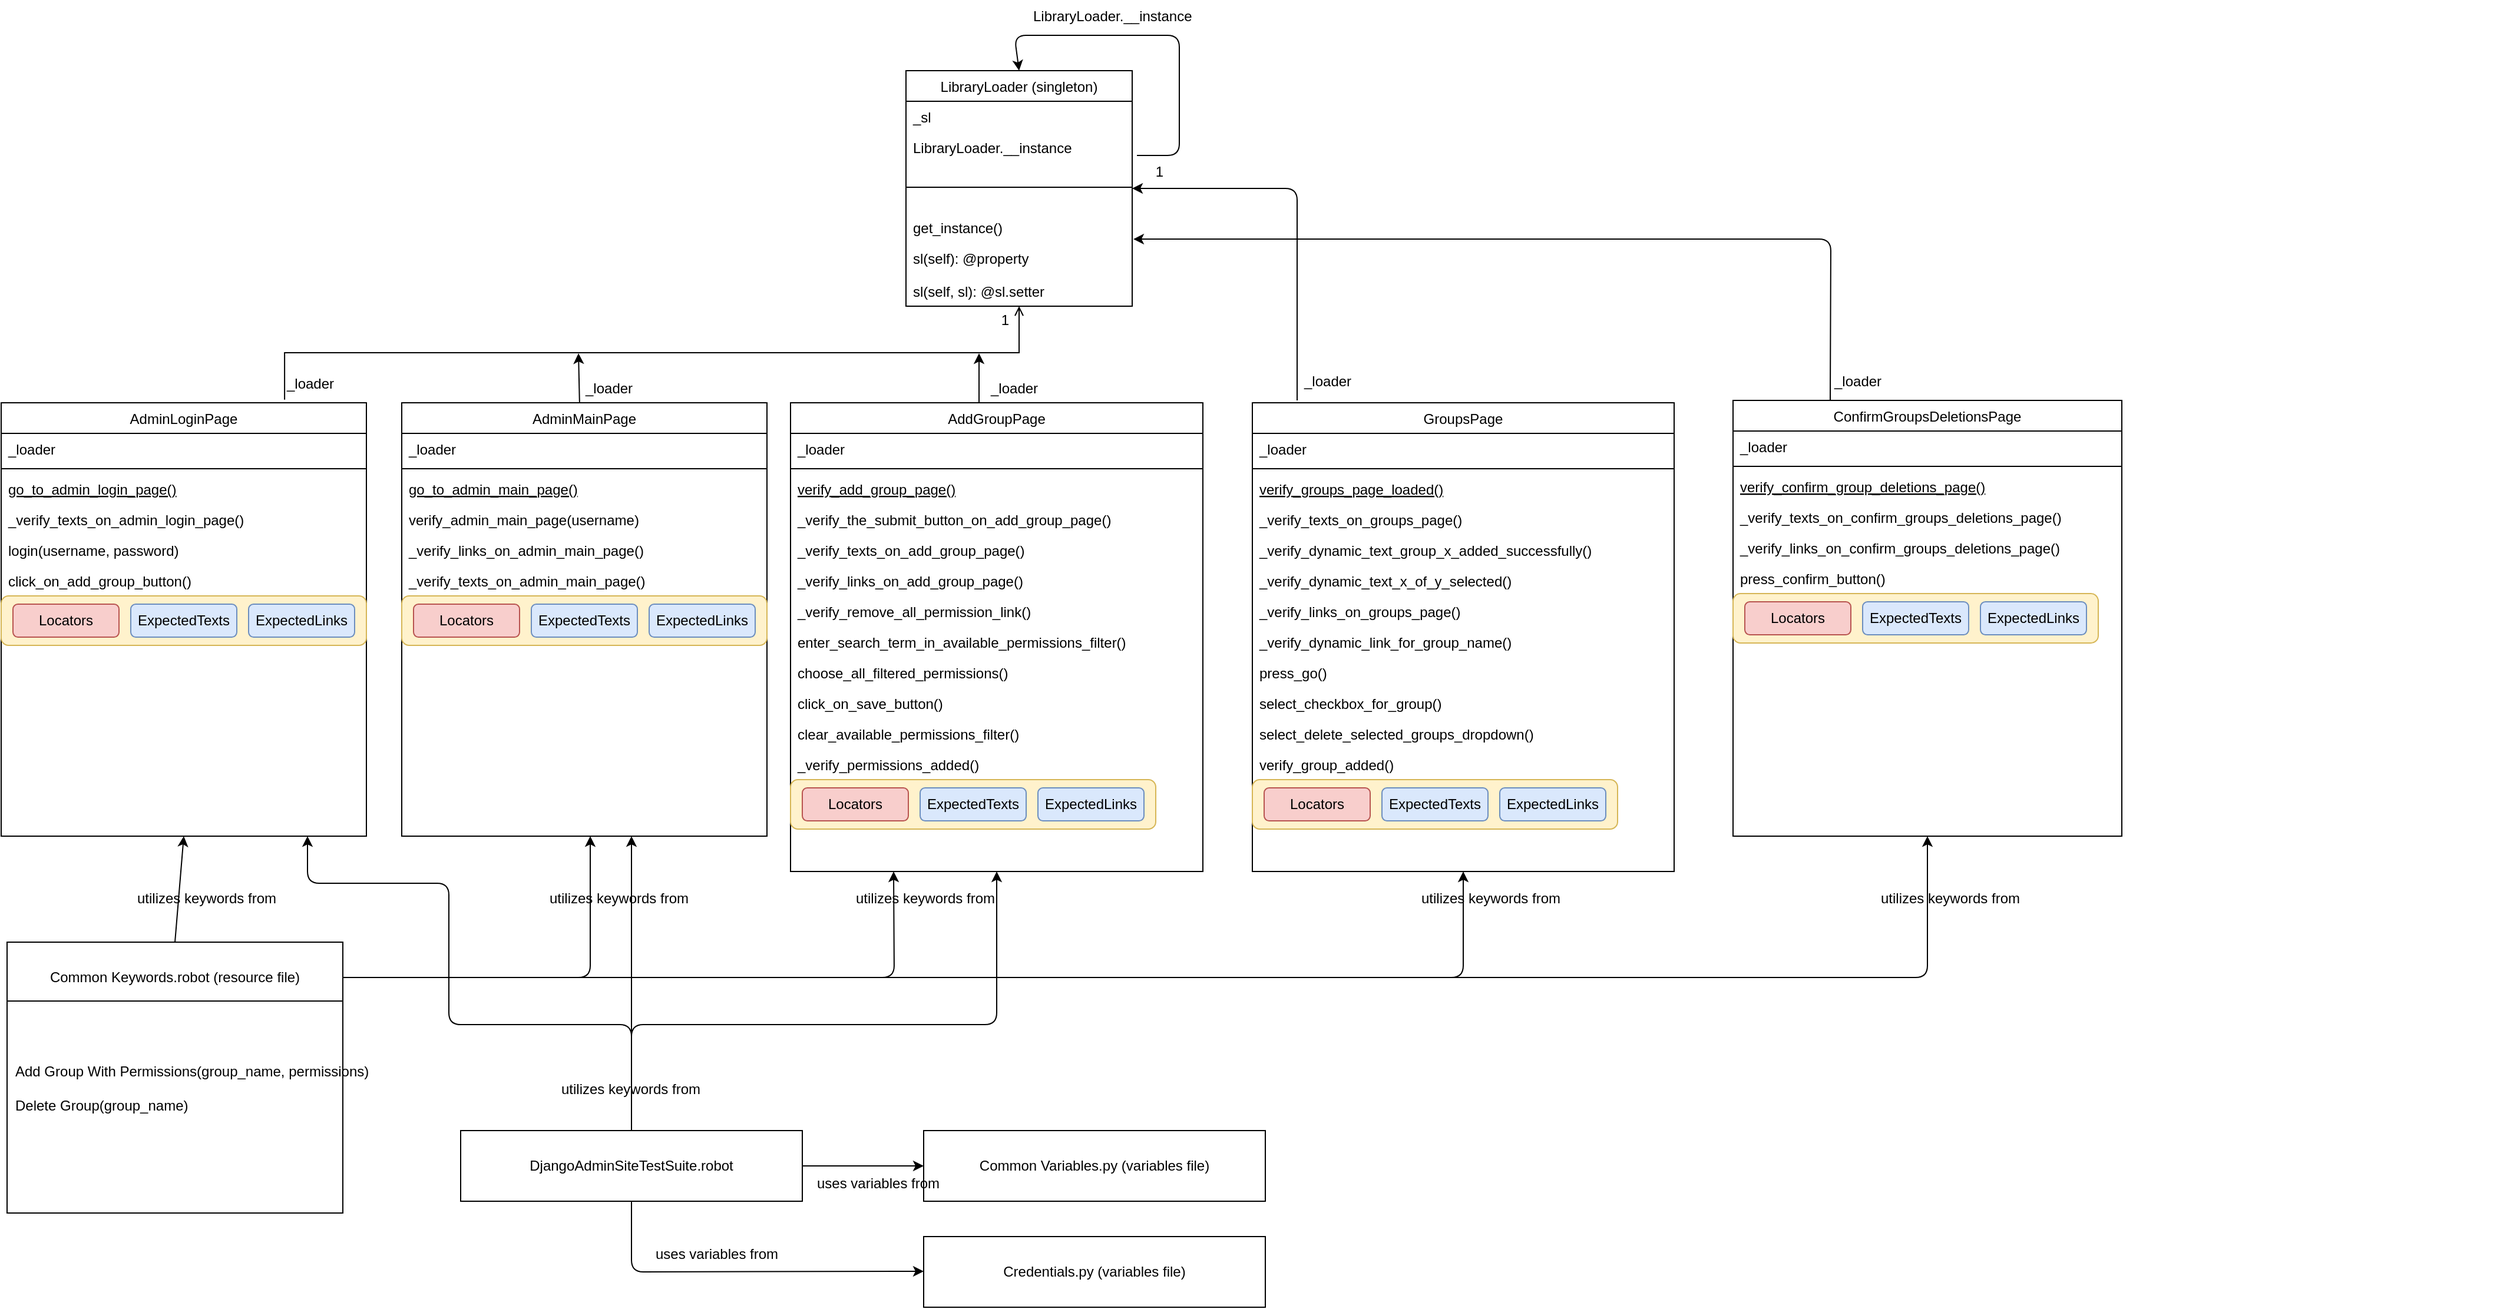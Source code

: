 <mxfile version="12.2.2" type="device" pages="1"><diagram id="C5RBs43oDa-KdzZeNtuy" name="Page-1"><mxGraphModel dx="2168" dy="811" grid="1" gridSize="10" guides="1" tooltips="1" connect="1" arrows="1" fold="1" page="1" pageScale="1" pageWidth="827" pageHeight="1169" math="0" shadow="0"><root><mxCell id="WIyWlLk6GJQsqaUBKTNV-0"/><mxCell id="WIyWlLk6GJQsqaUBKTNV-1" parent="WIyWlLk6GJQsqaUBKTNV-0"/><mxCell id="zkfFHV4jXpPFQw0GAbJ--6" value="AdminLoginPage" style="swimlane;fontStyle=0;align=center;verticalAlign=top;childLayout=stackLayout;horizontal=1;startSize=26;horizontalStack=0;resizeParent=1;resizeLast=0;collapsible=1;marginBottom=0;rounded=0;shadow=0;strokeWidth=1;" parent="WIyWlLk6GJQsqaUBKTNV-1" vertex="1"><mxGeometry x="-260" y="352" width="310" height="368" as="geometry"><mxRectangle x="130" y="380" width="160" height="26" as="alternateBounds"/></mxGeometry></mxCell><mxCell id="zkfFHV4jXpPFQw0GAbJ--8" value="_loader" style="text;align=left;verticalAlign=top;spacingLeft=4;spacingRight=4;overflow=hidden;rotatable=0;points=[[0,0.5],[1,0.5]];portConstraint=eastwest;rounded=0;shadow=0;html=0;" parent="zkfFHV4jXpPFQw0GAbJ--6" vertex="1"><mxGeometry y="26" width="310" height="26" as="geometry"/></mxCell><mxCell id="zkfFHV4jXpPFQw0GAbJ--9" value="" style="line;html=1;strokeWidth=1;align=left;verticalAlign=middle;spacingTop=-1;spacingLeft=3;spacingRight=3;rotatable=0;labelPosition=right;points=[];portConstraint=eastwest;" parent="zkfFHV4jXpPFQw0GAbJ--6" vertex="1"><mxGeometry y="52" width="310" height="8" as="geometry"/></mxCell><mxCell id="zkfFHV4jXpPFQw0GAbJ--10" value="go_to_admin_login_page()" style="text;align=left;verticalAlign=top;spacingLeft=4;spacingRight=4;overflow=hidden;rotatable=0;points=[[0,0.5],[1,0.5]];portConstraint=eastwest;fontStyle=4" parent="zkfFHV4jXpPFQw0GAbJ--6" vertex="1"><mxGeometry y="60" width="310" height="26" as="geometry"/></mxCell><mxCell id="zkfFHV4jXpPFQw0GAbJ--11" value="_verify_texts_on_admin_login_page()&#10;" style="text;align=left;verticalAlign=top;spacingLeft=4;spacingRight=4;overflow=hidden;rotatable=0;points=[[0,0.5],[1,0.5]];portConstraint=eastwest;" parent="zkfFHV4jXpPFQw0GAbJ--6" vertex="1"><mxGeometry y="86" width="310" height="26" as="geometry"/></mxCell><mxCell id="45nEf61twgFNZZXintzG-1" value="login(username, password)" style="text;align=left;verticalAlign=top;spacingLeft=4;spacingRight=4;overflow=hidden;rotatable=0;points=[[0,0.5],[1,0.5]];portConstraint=eastwest;" parent="zkfFHV4jXpPFQw0GAbJ--6" vertex="1"><mxGeometry y="112" width="310" height="26" as="geometry"/></mxCell><mxCell id="45nEf61twgFNZZXintzG-2" value="click_on_add_group_button()" style="text;align=left;verticalAlign=top;spacingLeft=4;spacingRight=4;overflow=hidden;rotatable=0;points=[[0,0.5],[1,0.5]];portConstraint=eastwest;" parent="zkfFHV4jXpPFQw0GAbJ--6" vertex="1"><mxGeometry y="138" width="310" height="26" as="geometry"/></mxCell><mxCell id="45nEf61twgFNZZXintzG-102" value="" style="group" parent="zkfFHV4jXpPFQw0GAbJ--6" vertex="1" connectable="0"><mxGeometry y="164" width="310" height="42" as="geometry"/></mxCell><mxCell id="45nEf61twgFNZZXintzG-103" value="" style="rounded=1;whiteSpace=wrap;html=1;fillColor=#fff2cc;strokeColor=#d6b656;" parent="45nEf61twgFNZZXintzG-102" vertex="1"><mxGeometry width="310" height="42" as="geometry"/></mxCell><mxCell id="45nEf61twgFNZZXintzG-104" value="Locators" style="rounded=1;whiteSpace=wrap;html=1;fillColor=#f8cecc;strokeColor=#b85450;" parent="45nEf61twgFNZZXintzG-102" vertex="1"><mxGeometry x="10" y="7" width="90" height="28" as="geometry"/></mxCell><mxCell id="45nEf61twgFNZZXintzG-105" value="ExpectedTexts" style="rounded=1;whiteSpace=wrap;html=1;fillColor=#dae8fc;strokeColor=#6c8ebf;" parent="45nEf61twgFNZZXintzG-102" vertex="1"><mxGeometry x="110" y="7" width="90" height="28" as="geometry"/></mxCell><mxCell id="45nEf61twgFNZZXintzG-106" value="ExpectedLinks" style="rounded=1;whiteSpace=wrap;html=1;fillColor=#dae8fc;strokeColor=#6c8ebf;" parent="45nEf61twgFNZZXintzG-102" vertex="1"><mxGeometry x="210" y="7" width="90" height="28" as="geometry"/></mxCell><mxCell id="zkfFHV4jXpPFQw0GAbJ--17" value="LibraryLoader (singleton)" style="swimlane;fontStyle=0;align=center;verticalAlign=top;childLayout=stackLayout;horizontal=1;startSize=26;horizontalStack=0;resizeParent=1;resizeLast=0;collapsible=1;marginBottom=0;rounded=0;shadow=0;strokeWidth=1;" parent="WIyWlLk6GJQsqaUBKTNV-1" vertex="1"><mxGeometry x="508" y="70" width="192" height="200" as="geometry"><mxRectangle x="550" y="140" width="160" height="26" as="alternateBounds"/></mxGeometry></mxCell><mxCell id="zkfFHV4jXpPFQw0GAbJ--18" value="_sl" style="text;align=left;verticalAlign=top;spacingLeft=4;spacingRight=4;overflow=hidden;rotatable=0;points=[[0,0.5],[1,0.5]];portConstraint=eastwest;" parent="zkfFHV4jXpPFQw0GAbJ--17" vertex="1"><mxGeometry y="26" width="192" height="26" as="geometry"/></mxCell><mxCell id="45nEf61twgFNZZXintzG-6" value="LibraryLoader.__instance" style="text;align=left;verticalAlign=top;spacingLeft=4;spacingRight=4;overflow=hidden;rotatable=0;points=[[0,0.5],[1,0.5]];portConstraint=eastwest;" parent="zkfFHV4jXpPFQw0GAbJ--17" vertex="1"><mxGeometry y="52" width="192" height="26" as="geometry"/></mxCell><mxCell id="zkfFHV4jXpPFQw0GAbJ--23" value="" style="line;html=1;strokeWidth=1;align=left;verticalAlign=middle;spacingTop=-1;spacingLeft=3;spacingRight=3;rotatable=0;labelPosition=right;points=[];portConstraint=eastwest;" parent="zkfFHV4jXpPFQw0GAbJ--17" vertex="1"><mxGeometry y="78" width="192" height="42" as="geometry"/></mxCell><mxCell id="zkfFHV4jXpPFQw0GAbJ--24" value="get_instance()&#10;" style="text;align=left;verticalAlign=top;spacingLeft=4;spacingRight=4;overflow=hidden;rotatable=0;points=[[0,0.5],[1,0.5]];portConstraint=eastwest;" parent="zkfFHV4jXpPFQw0GAbJ--17" vertex="1"><mxGeometry y="120" width="192" height="26" as="geometry"/></mxCell><mxCell id="zkfFHV4jXpPFQw0GAbJ--25" value="sl(self): @property" style="text;align=left;verticalAlign=top;spacingLeft=4;spacingRight=4;overflow=hidden;rotatable=0;points=[[0,0.5],[1,0.5]];portConstraint=eastwest;" parent="zkfFHV4jXpPFQw0GAbJ--17" vertex="1"><mxGeometry y="146" width="192" height="26" as="geometry"/></mxCell><mxCell id="45nEf61twgFNZZXintzG-7" value="" style="endArrow=classic;html=1;exitX=1.021;exitY=0.769;exitDx=0;exitDy=0;exitPerimeter=0;entryX=0.5;entryY=0;entryDx=0;entryDy=0;" parent="zkfFHV4jXpPFQw0GAbJ--17" source="45nEf61twgFNZZXintzG-6" target="zkfFHV4jXpPFQw0GAbJ--17" edge="1"><mxGeometry width="50" height="50" relative="1" as="geometry"><mxPoint x="192" y="140" as="sourcePoint"/><mxPoint x="242" y="90" as="targetPoint"/><Array as="points"><mxPoint x="232" y="72"/><mxPoint x="232" y="-30"/><mxPoint x="92" y="-30"/></Array></mxGeometry></mxCell><mxCell id="zkfFHV4jXpPFQw0GAbJ--26" value="" style="endArrow=open;shadow=0;strokeWidth=1;strokeColor=#000000;rounded=0;endFill=1;edgeStyle=elbowEdgeStyle;elbow=vertical;exitX=0.776;exitY=-0.007;exitDx=0;exitDy=0;exitPerimeter=0;" parent="WIyWlLk6GJQsqaUBKTNV-1" source="zkfFHV4jXpPFQw0GAbJ--6" target="zkfFHV4jXpPFQw0GAbJ--17" edge="1"><mxGeometry x="0.5" y="41" relative="1" as="geometry"><mxPoint x="380" y="192" as="sourcePoint"/><mxPoint x="540" y="192" as="targetPoint"/><mxPoint x="-40" y="32" as="offset"/></mxGeometry></mxCell><mxCell id="zkfFHV4jXpPFQw0GAbJ--28" value="1" style="resizable=0;align=right;verticalAlign=bottom;labelBackgroundColor=none;fontSize=12;" parent="zkfFHV4jXpPFQw0GAbJ--26" connectable="0" vertex="1"><mxGeometry x="1" relative="1" as="geometry"><mxPoint x="-7" y="20.44" as="offset"/></mxGeometry></mxCell><mxCell id="zkfFHV4jXpPFQw0GAbJ--29" value="_loader" style="text;html=1;resizable=0;points=[];;align=center;verticalAlign=middle;labelBackgroundColor=none;rounded=0;shadow=0;strokeWidth=1;fontSize=12;" parent="zkfFHV4jXpPFQw0GAbJ--26" vertex="1" connectable="0"><mxGeometry x="0.5" y="49" relative="1" as="geometry"><mxPoint x="-466.2" y="75" as="offset"/></mxGeometry></mxCell><mxCell id="45nEf61twgFNZZXintzG-3" value="sl(self, sl): @sl.setter" style="text;align=left;verticalAlign=top;spacingLeft=4;spacingRight=4;overflow=hidden;rotatable=0;points=[[0,0.5],[1,0.5]];portConstraint=eastwest;" parent="WIyWlLk6GJQsqaUBKTNV-1" vertex="1"><mxGeometry x="508" y="244" width="160" height="26" as="geometry"/></mxCell><mxCell id="45nEf61twgFNZZXintzG-8" value="LibraryLoader.__instance" style="text;align=left;verticalAlign=top;spacingLeft=4;spacingRight=4;overflow=hidden;rotatable=0;points=[[0,0.5],[1,0.5]];portConstraint=eastwest;" parent="WIyWlLk6GJQsqaUBKTNV-1" vertex="1"><mxGeometry x="610" y="10" width="192" height="26" as="geometry"/></mxCell><mxCell id="45nEf61twgFNZZXintzG-9" value="1" style="resizable=0;align=right;verticalAlign=bottom;labelBackgroundColor=none;fontSize=12;" parent="WIyWlLk6GJQsqaUBKTNV-1" connectable="0" vertex="1"><mxGeometry x="750" y="395" as="geometry"><mxPoint x="-22" y="-230.56" as="offset"/></mxGeometry></mxCell><mxCell id="45nEf61twgFNZZXintzG-13" value="AdminMainPage" style="swimlane;fontStyle=0;align=center;verticalAlign=top;childLayout=stackLayout;horizontal=1;startSize=26;horizontalStack=0;resizeParent=1;resizeLast=0;collapsible=1;marginBottom=0;rounded=0;shadow=0;strokeWidth=1;" parent="WIyWlLk6GJQsqaUBKTNV-1" vertex="1"><mxGeometry x="80" y="352" width="310" height="368" as="geometry"><mxRectangle x="130" y="380" width="160" height="26" as="alternateBounds"/></mxGeometry></mxCell><mxCell id="45nEf61twgFNZZXintzG-15" value="_loader" style="text;align=left;verticalAlign=top;spacingLeft=4;spacingRight=4;overflow=hidden;rotatable=0;points=[[0,0.5],[1,0.5]];portConstraint=eastwest;rounded=0;shadow=0;html=0;" parent="45nEf61twgFNZZXintzG-13" vertex="1"><mxGeometry y="26" width="310" height="26" as="geometry"/></mxCell><mxCell id="45nEf61twgFNZZXintzG-16" value="" style="line;html=1;strokeWidth=1;align=left;verticalAlign=middle;spacingTop=-1;spacingLeft=3;spacingRight=3;rotatable=0;labelPosition=right;points=[];portConstraint=eastwest;" parent="45nEf61twgFNZZXintzG-13" vertex="1"><mxGeometry y="52" width="310" height="8" as="geometry"/></mxCell><mxCell id="45nEf61twgFNZZXintzG-17" value="go_to_admin_main_page()" style="text;align=left;verticalAlign=top;spacingLeft=4;spacingRight=4;overflow=hidden;rotatable=0;points=[[0,0.5],[1,0.5]];portConstraint=eastwest;fontStyle=4" parent="45nEf61twgFNZZXintzG-13" vertex="1"><mxGeometry y="60" width="310" height="26" as="geometry"/></mxCell><mxCell id="45nEf61twgFNZZXintzG-18" value="verify_admin_main_page(username)" style="text;align=left;verticalAlign=top;spacingLeft=4;spacingRight=4;overflow=hidden;rotatable=0;points=[[0,0.5],[1,0.5]];portConstraint=eastwest;" parent="45nEf61twgFNZZXintzG-13" vertex="1"><mxGeometry y="86" width="310" height="26" as="geometry"/></mxCell><mxCell id="45nEf61twgFNZZXintzG-19" value="_verify_links_on_admin_main_page()&#10;" style="text;align=left;verticalAlign=top;spacingLeft=4;spacingRight=4;overflow=hidden;rotatable=0;points=[[0,0.5],[1,0.5]];portConstraint=eastwest;" parent="45nEf61twgFNZZXintzG-13" vertex="1"><mxGeometry y="112" width="310" height="26" as="geometry"/></mxCell><mxCell id="45nEf61twgFNZZXintzG-20" value="_verify_texts_on_admin_main_page()" style="text;align=left;verticalAlign=top;spacingLeft=4;spacingRight=4;overflow=hidden;rotatable=0;points=[[0,0.5],[1,0.5]];portConstraint=eastwest;" parent="45nEf61twgFNZZXintzG-13" vertex="1"><mxGeometry y="138" width="310" height="26" as="geometry"/></mxCell><mxCell id="45nEf61twgFNZZXintzG-107" value="" style="group" parent="45nEf61twgFNZZXintzG-13" vertex="1" connectable="0"><mxGeometry y="164" width="310" height="42" as="geometry"/></mxCell><mxCell id="45nEf61twgFNZZXintzG-108" value="" style="rounded=1;whiteSpace=wrap;html=1;fillColor=#fff2cc;strokeColor=#d6b656;" parent="45nEf61twgFNZZXintzG-107" vertex="1"><mxGeometry width="310" height="42" as="geometry"/></mxCell><mxCell id="45nEf61twgFNZZXintzG-109" value="Locators" style="rounded=1;whiteSpace=wrap;html=1;fillColor=#f8cecc;strokeColor=#b85450;" parent="45nEf61twgFNZZXintzG-107" vertex="1"><mxGeometry x="10" y="7" width="90" height="28" as="geometry"/></mxCell><mxCell id="45nEf61twgFNZZXintzG-110" value="ExpectedTexts" style="rounded=1;whiteSpace=wrap;html=1;fillColor=#dae8fc;strokeColor=#6c8ebf;" parent="45nEf61twgFNZZXintzG-107" vertex="1"><mxGeometry x="110" y="7" width="90" height="28" as="geometry"/></mxCell><mxCell id="45nEf61twgFNZZXintzG-111" value="ExpectedLinks" style="rounded=1;whiteSpace=wrap;html=1;fillColor=#dae8fc;strokeColor=#6c8ebf;" parent="45nEf61twgFNZZXintzG-107" vertex="1"><mxGeometry x="210" y="7" width="90" height="28" as="geometry"/></mxCell><mxCell id="45nEf61twgFNZZXintzG-21" value="AddGroupPage" style="swimlane;fontStyle=0;align=center;verticalAlign=top;childLayout=stackLayout;horizontal=1;startSize=26;horizontalStack=0;resizeParent=1;resizeLast=0;collapsible=1;marginBottom=0;rounded=0;shadow=0;strokeWidth=1;" parent="WIyWlLk6GJQsqaUBKTNV-1" vertex="1"><mxGeometry x="410" y="352" width="350" height="398" as="geometry"><mxRectangle x="130" y="380" width="160" height="26" as="alternateBounds"/></mxGeometry></mxCell><mxCell id="45nEf61twgFNZZXintzG-23" value="_loader" style="text;align=left;verticalAlign=top;spacingLeft=4;spacingRight=4;overflow=hidden;rotatable=0;points=[[0,0.5],[1,0.5]];portConstraint=eastwest;rounded=0;shadow=0;html=0;" parent="45nEf61twgFNZZXintzG-21" vertex="1"><mxGeometry y="26" width="350" height="26" as="geometry"/></mxCell><mxCell id="45nEf61twgFNZZXintzG-24" value="" style="line;html=1;strokeWidth=1;align=left;verticalAlign=middle;spacingTop=-1;spacingLeft=3;spacingRight=3;rotatable=0;labelPosition=right;points=[];portConstraint=eastwest;" parent="45nEf61twgFNZZXintzG-21" vertex="1"><mxGeometry y="52" width="350" height="8" as="geometry"/></mxCell><mxCell id="45nEf61twgFNZZXintzG-25" value="verify_add_group_page()" style="text;align=left;verticalAlign=top;spacingLeft=4;spacingRight=4;overflow=hidden;rotatable=0;points=[[0,0.5],[1,0.5]];portConstraint=eastwest;fontStyle=4" parent="45nEf61twgFNZZXintzG-21" vertex="1"><mxGeometry y="60" width="350" height="26" as="geometry"/></mxCell><mxCell id="45nEf61twgFNZZXintzG-26" value="_verify_the_submit_button_on_add_group_page()" style="text;align=left;verticalAlign=top;spacingLeft=4;spacingRight=4;overflow=hidden;rotatable=0;points=[[0,0.5],[1,0.5]];portConstraint=eastwest;" parent="45nEf61twgFNZZXintzG-21" vertex="1"><mxGeometry y="86" width="350" height="26" as="geometry"/></mxCell><mxCell id="45nEf61twgFNZZXintzG-27" value="_verify_texts_on_add_group_page()&#10;" style="text;align=left;verticalAlign=top;spacingLeft=4;spacingRight=4;overflow=hidden;rotatable=0;points=[[0,0.5],[1,0.5]];portConstraint=eastwest;" parent="45nEf61twgFNZZXintzG-21" vertex="1"><mxGeometry y="112" width="350" height="26" as="geometry"/></mxCell><mxCell id="45nEf61twgFNZZXintzG-28" value="_verify_links_on_add_group_page()" style="text;align=left;verticalAlign=top;spacingLeft=4;spacingRight=4;overflow=hidden;rotatable=0;points=[[0,0.5],[1,0.5]];portConstraint=eastwest;" parent="45nEf61twgFNZZXintzG-21" vertex="1"><mxGeometry y="138" width="350" height="26" as="geometry"/></mxCell><mxCell id="45nEf61twgFNZZXintzG-41" value="_verify_remove_all_permission_link()" style="text;align=left;verticalAlign=top;spacingLeft=4;spacingRight=4;overflow=hidden;rotatable=0;points=[[0,0.5],[1,0.5]];portConstraint=eastwest;" parent="45nEf61twgFNZZXintzG-21" vertex="1"><mxGeometry y="164" width="350" height="26" as="geometry"/></mxCell><mxCell id="45nEf61twgFNZZXintzG-42" value="enter_search_term_in_available_permissions_filter()" style="text;align=left;verticalAlign=top;spacingLeft=4;spacingRight=4;overflow=hidden;rotatable=0;points=[[0,0.5],[1,0.5]];portConstraint=eastwest;" parent="45nEf61twgFNZZXintzG-21" vertex="1"><mxGeometry y="190" width="350" height="26" as="geometry"/></mxCell><mxCell id="45nEf61twgFNZZXintzG-43" value="choose_all_filtered_permissions()" style="text;align=left;verticalAlign=top;spacingLeft=4;spacingRight=4;overflow=hidden;rotatable=0;points=[[0,0.5],[1,0.5]];portConstraint=eastwest;" parent="45nEf61twgFNZZXintzG-21" vertex="1"><mxGeometry y="216" width="350" height="26" as="geometry"/></mxCell><mxCell id="45nEf61twgFNZZXintzG-46" value="click_on_save_button()" style="text;align=left;verticalAlign=top;spacingLeft=4;spacingRight=4;overflow=hidden;rotatable=0;points=[[0,0.5],[1,0.5]];portConstraint=eastwest;" parent="45nEf61twgFNZZXintzG-21" vertex="1"><mxGeometry y="242" width="350" height="26" as="geometry"/></mxCell><mxCell id="45nEf61twgFNZZXintzG-45" value="clear_available_permissions_filter()" style="text;align=left;verticalAlign=top;spacingLeft=4;spacingRight=4;overflow=hidden;rotatable=0;points=[[0,0.5],[1,0.5]];portConstraint=eastwest;" parent="45nEf61twgFNZZXintzG-21" vertex="1"><mxGeometry y="268" width="350" height="26" as="geometry"/></mxCell><mxCell id="45nEf61twgFNZZXintzG-44" value="_verify_permissions_added()" style="text;align=left;verticalAlign=top;spacingLeft=4;spacingRight=4;overflow=hidden;rotatable=0;points=[[0,0.5],[1,0.5]];portConstraint=eastwest;" parent="45nEf61twgFNZZXintzG-21" vertex="1"><mxGeometry y="294" width="350" height="26" as="geometry"/></mxCell><mxCell id="45nEf61twgFNZZXintzG-113" value="" style="group" parent="45nEf61twgFNZZXintzG-21" vertex="1" connectable="0"><mxGeometry y="320" width="350" height="42" as="geometry"/></mxCell><mxCell id="45nEf61twgFNZZXintzG-114" value="" style="rounded=1;whiteSpace=wrap;html=1;fillColor=#fff2cc;strokeColor=#d6b656;" parent="45nEf61twgFNZZXintzG-113" vertex="1"><mxGeometry width="310" height="42" as="geometry"/></mxCell><mxCell id="45nEf61twgFNZZXintzG-115" value="Locators" style="rounded=1;whiteSpace=wrap;html=1;fillColor=#f8cecc;strokeColor=#b85450;" parent="45nEf61twgFNZZXintzG-113" vertex="1"><mxGeometry x="10" y="7" width="90" height="28" as="geometry"/></mxCell><mxCell id="45nEf61twgFNZZXintzG-116" value="ExpectedTexts" style="rounded=1;whiteSpace=wrap;html=1;fillColor=#dae8fc;strokeColor=#6c8ebf;" parent="45nEf61twgFNZZXintzG-113" vertex="1"><mxGeometry x="110" y="7" width="90" height="28" as="geometry"/></mxCell><mxCell id="45nEf61twgFNZZXintzG-117" value="ExpectedLinks" style="rounded=1;whiteSpace=wrap;html=1;fillColor=#dae8fc;strokeColor=#6c8ebf;" parent="45nEf61twgFNZZXintzG-113" vertex="1"><mxGeometry x="210" y="7" width="90" height="28" as="geometry"/></mxCell><mxCell id="45nEf61twgFNZZXintzG-29" value="" style="endArrow=classic;html=1;" parent="WIyWlLk6GJQsqaUBKTNV-1" source="45nEf61twgFNZZXintzG-13" edge="1"><mxGeometry width="50" height="50" relative="1" as="geometry"><mxPoint x="230" y="331.289" as="sourcePoint"/><mxPoint x="230" y="310" as="targetPoint"/></mxGeometry></mxCell><mxCell id="45nEf61twgFNZZXintzG-34" value="_loader" style="text;align=left;verticalAlign=top;spacingLeft=4;spacingRight=4;overflow=hidden;rotatable=0;points=[[0,0.5],[1,0.5]];portConstraint=eastwest;rounded=0;shadow=0;html=0;" parent="WIyWlLk6GJQsqaUBKTNV-1" vertex="1"><mxGeometry x="230" y="326" width="60" height="26" as="geometry"/></mxCell><mxCell id="45nEf61twgFNZZXintzG-35" value="_loader" style="text;align=left;verticalAlign=top;spacingLeft=4;spacingRight=4;overflow=hidden;rotatable=0;points=[[0,0.5],[1,0.5]];portConstraint=eastwest;rounded=0;shadow=0;html=0;" parent="WIyWlLk6GJQsqaUBKTNV-1" vertex="1"><mxGeometry x="574" y="326" width="60" height="26" as="geometry"/></mxCell><mxCell id="45nEf61twgFNZZXintzG-36" value="" style="endArrow=classic;html=1;" parent="WIyWlLk6GJQsqaUBKTNV-1" edge="1"><mxGeometry width="50" height="50" relative="1" as="geometry"><mxPoint x="570" y="352" as="sourcePoint"/><mxPoint x="570" y="310" as="targetPoint"/><Array as="points"><mxPoint x="570" y="310"/></Array></mxGeometry></mxCell><mxCell id="45nEf61twgFNZZXintzG-47" value="GroupsPage" style="swimlane;fontStyle=0;align=center;verticalAlign=top;childLayout=stackLayout;horizontal=1;startSize=26;horizontalStack=0;resizeParent=1;resizeLast=0;collapsible=1;marginBottom=0;rounded=0;shadow=0;strokeWidth=1;" parent="WIyWlLk6GJQsqaUBKTNV-1" vertex="1"><mxGeometry x="802" y="352" width="358" height="398" as="geometry"><mxRectangle x="130" y="380" width="160" height="26" as="alternateBounds"/></mxGeometry></mxCell><mxCell id="45nEf61twgFNZZXintzG-49" value="_loader" style="text;align=left;verticalAlign=top;spacingLeft=4;spacingRight=4;overflow=hidden;rotatable=0;points=[[0,0.5],[1,0.5]];portConstraint=eastwest;rounded=0;shadow=0;html=0;" parent="45nEf61twgFNZZXintzG-47" vertex="1"><mxGeometry y="26" width="358" height="26" as="geometry"/></mxCell><mxCell id="45nEf61twgFNZZXintzG-50" value="" style="line;html=1;strokeWidth=1;align=left;verticalAlign=middle;spacingTop=-1;spacingLeft=3;spacingRight=3;rotatable=0;labelPosition=right;points=[];portConstraint=eastwest;" parent="45nEf61twgFNZZXintzG-47" vertex="1"><mxGeometry y="52" width="358" height="8" as="geometry"/></mxCell><mxCell id="45nEf61twgFNZZXintzG-51" value="verify_groups_page_loaded()" style="text;align=left;verticalAlign=top;spacingLeft=4;spacingRight=4;overflow=hidden;rotatable=0;points=[[0,0.5],[1,0.5]];portConstraint=eastwest;fontStyle=4" parent="45nEf61twgFNZZXintzG-47" vertex="1"><mxGeometry y="60" width="358" height="26" as="geometry"/></mxCell><mxCell id="45nEf61twgFNZZXintzG-52" value="_verify_texts_on_groups_page()" style="text;align=left;verticalAlign=top;spacingLeft=4;spacingRight=4;overflow=hidden;rotatable=0;points=[[0,0.5],[1,0.5]];portConstraint=eastwest;" parent="45nEf61twgFNZZXintzG-47" vertex="1"><mxGeometry y="86" width="358" height="26" as="geometry"/></mxCell><mxCell id="45nEf61twgFNZZXintzG-53" value="_verify_dynamic_text_group_x_added_successfully()" style="text;align=left;verticalAlign=top;spacingLeft=4;spacingRight=4;overflow=hidden;rotatable=0;points=[[0,0.5],[1,0.5]];portConstraint=eastwest;" parent="45nEf61twgFNZZXintzG-47" vertex="1"><mxGeometry y="112" width="358" height="26" as="geometry"/></mxCell><mxCell id="45nEf61twgFNZZXintzG-54" value="_verify_dynamic_text_x_of_y_selected()" style="text;align=left;verticalAlign=top;spacingLeft=4;spacingRight=4;overflow=hidden;rotatable=0;points=[[0,0.5],[1,0.5]];portConstraint=eastwest;" parent="45nEf61twgFNZZXintzG-47" vertex="1"><mxGeometry y="138" width="358" height="26" as="geometry"/></mxCell><mxCell id="45nEf61twgFNZZXintzG-56" value="_verify_links_on_groups_page()&#10;" style="text;align=left;verticalAlign=top;spacingLeft=4;spacingRight=4;overflow=hidden;rotatable=0;points=[[0,0.5],[1,0.5]];portConstraint=eastwest;" parent="45nEf61twgFNZZXintzG-47" vertex="1"><mxGeometry y="164" width="358" height="26" as="geometry"/></mxCell><mxCell id="45nEf61twgFNZZXintzG-57" value="_verify_dynamic_link_for_group_name()" style="text;align=left;verticalAlign=top;spacingLeft=4;spacingRight=4;overflow=hidden;rotatable=0;points=[[0,0.5],[1,0.5]];portConstraint=eastwest;" parent="45nEf61twgFNZZXintzG-47" vertex="1"><mxGeometry y="190" width="358" height="26" as="geometry"/></mxCell><mxCell id="45nEf61twgFNZZXintzG-61" value="press_go()" style="text;align=left;verticalAlign=top;spacingLeft=4;spacingRight=4;overflow=hidden;rotatable=0;points=[[0,0.5],[1,0.5]];portConstraint=eastwest;" parent="45nEf61twgFNZZXintzG-47" vertex="1"><mxGeometry y="216" width="358" height="26" as="geometry"/></mxCell><mxCell id="45nEf61twgFNZZXintzG-59" value="select_checkbox_for_group()" style="text;align=left;verticalAlign=top;spacingLeft=4;spacingRight=4;overflow=hidden;rotatable=0;points=[[0,0.5],[1,0.5]];portConstraint=eastwest;" parent="45nEf61twgFNZZXintzG-47" vertex="1"><mxGeometry y="242" width="358" height="26" as="geometry"/></mxCell><mxCell id="45nEf61twgFNZZXintzG-60" value="select_delete_selected_groups_dropdown()" style="text;align=left;verticalAlign=top;spacingLeft=4;spacingRight=4;overflow=hidden;rotatable=0;points=[[0,0.5],[1,0.5]];portConstraint=eastwest;" parent="45nEf61twgFNZZXintzG-47" vertex="1"><mxGeometry y="268" width="358" height="26" as="geometry"/></mxCell><mxCell id="45nEf61twgFNZZXintzG-58" value="verify_group_added()" style="text;align=left;verticalAlign=top;spacingLeft=4;spacingRight=4;overflow=hidden;rotatable=0;points=[[0,0.5],[1,0.5]];portConstraint=eastwest;" parent="45nEf61twgFNZZXintzG-47" vertex="1"><mxGeometry y="294" width="358" height="26" as="geometry"/></mxCell><mxCell id="45nEf61twgFNZZXintzG-120" value="" style="group" parent="45nEf61twgFNZZXintzG-47" vertex="1" connectable="0"><mxGeometry y="320" width="358" height="42" as="geometry"/></mxCell><mxCell id="45nEf61twgFNZZXintzG-121" value="" style="rounded=1;whiteSpace=wrap;html=1;fillColor=#fff2cc;strokeColor=#d6b656;" parent="45nEf61twgFNZZXintzG-120" vertex="1"><mxGeometry width="310" height="42" as="geometry"/></mxCell><mxCell id="45nEf61twgFNZZXintzG-122" value="Locators" style="rounded=1;whiteSpace=wrap;html=1;fillColor=#f8cecc;strokeColor=#b85450;" parent="45nEf61twgFNZZXintzG-120" vertex="1"><mxGeometry x="10" y="7" width="90" height="28" as="geometry"/></mxCell><mxCell id="45nEf61twgFNZZXintzG-123" value="ExpectedTexts" style="rounded=1;whiteSpace=wrap;html=1;fillColor=#dae8fc;strokeColor=#6c8ebf;" parent="45nEf61twgFNZZXintzG-120" vertex="1"><mxGeometry x="110" y="7" width="90" height="28" as="geometry"/></mxCell><mxCell id="45nEf61twgFNZZXintzG-124" value="ExpectedLinks" style="rounded=1;whiteSpace=wrap;html=1;fillColor=#dae8fc;strokeColor=#6c8ebf;" parent="45nEf61twgFNZZXintzG-120" vertex="1"><mxGeometry x="210" y="7" width="90" height="28" as="geometry"/></mxCell><mxCell id="45nEf61twgFNZZXintzG-62" value="" style="endArrow=classic;html=1;entryX=1;entryY=0.5;entryDx=0;entryDy=0;" parent="WIyWlLk6GJQsqaUBKTNV-1" target="zkfFHV4jXpPFQw0GAbJ--17" edge="1"><mxGeometry width="50" height="50" relative="1" as="geometry"><mxPoint x="840" y="350" as="sourcePoint"/><mxPoint x="890" y="300" as="targetPoint"/><Array as="points"><mxPoint x="840" y="271"/><mxPoint x="840" y="170"/></Array></mxGeometry></mxCell><mxCell id="45nEf61twgFNZZXintzG-63" value="_loader" style="text;align=left;verticalAlign=top;spacingLeft=4;spacingRight=4;overflow=hidden;rotatable=0;points=[[0,0.5],[1,0.5]];portConstraint=eastwest;rounded=0;shadow=0;html=0;" parent="WIyWlLk6GJQsqaUBKTNV-1" vertex="1"><mxGeometry x="840" y="320" width="60" height="26" as="geometry"/></mxCell><mxCell id="45nEf61twgFNZZXintzG-64" value="ConfirmGroupsDeletionsPage" style="swimlane;fontStyle=0;align=center;verticalAlign=top;childLayout=stackLayout;horizontal=1;startSize=26;horizontalStack=0;resizeParent=1;resizeLast=0;collapsible=1;marginBottom=0;rounded=0;shadow=0;strokeWidth=1;" parent="WIyWlLk6GJQsqaUBKTNV-1" vertex="1"><mxGeometry x="1210" y="350" width="330" height="370" as="geometry"><mxRectangle x="130" y="380" width="160" height="26" as="alternateBounds"/></mxGeometry></mxCell><mxCell id="45nEf61twgFNZZXintzG-66" value="_loader" style="text;align=left;verticalAlign=top;spacingLeft=4;spacingRight=4;overflow=hidden;rotatable=0;points=[[0,0.5],[1,0.5]];portConstraint=eastwest;rounded=0;shadow=0;html=0;" parent="45nEf61twgFNZZXintzG-64" vertex="1"><mxGeometry y="26" width="330" height="26" as="geometry"/></mxCell><mxCell id="45nEf61twgFNZZXintzG-67" value="" style="line;html=1;strokeWidth=1;align=left;verticalAlign=middle;spacingTop=-1;spacingLeft=3;spacingRight=3;rotatable=0;labelPosition=right;points=[];portConstraint=eastwest;" parent="45nEf61twgFNZZXintzG-64" vertex="1"><mxGeometry y="52" width="330" height="8" as="geometry"/></mxCell><mxCell id="45nEf61twgFNZZXintzG-68" value="verify_confirm_group_deletions_page()" style="text;align=left;verticalAlign=top;spacingLeft=4;spacingRight=4;overflow=hidden;rotatable=0;points=[[0,0.5],[1,0.5]];portConstraint=eastwest;fontStyle=4" parent="45nEf61twgFNZZXintzG-64" vertex="1"><mxGeometry y="60" width="330" height="26" as="geometry"/></mxCell><mxCell id="45nEf61twgFNZZXintzG-69" value="_verify_texts_on_confirm_groups_deletions_page()" style="text;align=left;verticalAlign=top;spacingLeft=4;spacingRight=4;overflow=hidden;rotatable=0;points=[[0,0.5],[1,0.5]];portConstraint=eastwest;" parent="45nEf61twgFNZZXintzG-64" vertex="1"><mxGeometry y="86" width="330" height="26" as="geometry"/></mxCell><mxCell id="45nEf61twgFNZZXintzG-70" value="_verify_links_on_confirm_groups_deletions_page()" style="text;align=left;verticalAlign=top;spacingLeft=4;spacingRight=4;overflow=hidden;rotatable=0;points=[[0,0.5],[1,0.5]];portConstraint=eastwest;" parent="45nEf61twgFNZZXintzG-64" vertex="1"><mxGeometry y="112" width="330" height="26" as="geometry"/></mxCell><mxCell id="45nEf61twgFNZZXintzG-71" value="press_confirm_button()" style="text;align=left;verticalAlign=top;spacingLeft=4;spacingRight=4;overflow=hidden;rotatable=0;points=[[0,0.5],[1,0.5]];portConstraint=eastwest;" parent="45nEf61twgFNZZXintzG-64" vertex="1"><mxGeometry y="138" width="330" height="26" as="geometry"/></mxCell><mxCell id="45nEf61twgFNZZXintzG-101" value="" style="group" parent="45nEf61twgFNZZXintzG-64" vertex="1" connectable="0"><mxGeometry y="164" width="330" height="42" as="geometry"/></mxCell><mxCell id="45nEf61twgFNZZXintzG-96" value="" style="rounded=1;whiteSpace=wrap;html=1;fillColor=#fff2cc;strokeColor=#d6b656;" parent="45nEf61twgFNZZXintzG-101" vertex="1"><mxGeometry width="310" height="42" as="geometry"/></mxCell><mxCell id="45nEf61twgFNZZXintzG-97" value="Locators" style="rounded=1;whiteSpace=wrap;html=1;fillColor=#f8cecc;strokeColor=#b85450;" parent="45nEf61twgFNZZXintzG-101" vertex="1"><mxGeometry x="10" y="7" width="90" height="28" as="geometry"/></mxCell><mxCell id="45nEf61twgFNZZXintzG-99" value="ExpectedTexts" style="rounded=1;whiteSpace=wrap;html=1;fillColor=#dae8fc;strokeColor=#6c8ebf;" parent="45nEf61twgFNZZXintzG-101" vertex="1"><mxGeometry x="110" y="7" width="90" height="28" as="geometry"/></mxCell><mxCell id="45nEf61twgFNZZXintzG-100" value="ExpectedLinks" style="rounded=1;whiteSpace=wrap;html=1;fillColor=#dae8fc;strokeColor=#6c8ebf;" parent="45nEf61twgFNZZXintzG-101" vertex="1"><mxGeometry x="210" y="7" width="90" height="28" as="geometry"/></mxCell><mxCell id="45nEf61twgFNZZXintzG-73" value="" style="endArrow=classic;html=1;entryX=1.005;entryY=0.885;entryDx=0;entryDy=0;entryPerimeter=0;exitX=0.25;exitY=0;exitDx=0;exitDy=0;" parent="WIyWlLk6GJQsqaUBKTNV-1" source="45nEf61twgFNZZXintzG-64" target="zkfFHV4jXpPFQw0GAbJ--24" edge="1"><mxGeometry width="50" height="50" relative="1" as="geometry"><mxPoint x="850" y="360" as="sourcePoint"/><mxPoint x="710" y="180" as="targetPoint"/><Array as="points"><mxPoint x="1293" y="213"/></Array></mxGeometry></mxCell><mxCell id="45nEf61twgFNZZXintzG-74" value="_loader" style="text;align=left;verticalAlign=top;spacingLeft=4;spacingRight=4;overflow=hidden;rotatable=0;points=[[0,0.5],[1,0.5]];portConstraint=eastwest;rounded=0;shadow=0;html=0;" parent="WIyWlLk6GJQsqaUBKTNV-1" vertex="1"><mxGeometry x="1290" y="320" width="60" height="26" as="geometry"/></mxCell><mxCell id="45nEf61twgFNZZXintzG-76" value="" style="endArrow=classic;html=1;exitX=0.5;exitY=0;exitDx=0;exitDy=0;entryX=0.5;entryY=1;entryDx=0;entryDy=0;" parent="WIyWlLk6GJQsqaUBKTNV-1" source="45nEf61twgFNZZXintzG-75" target="zkfFHV4jXpPFQw0GAbJ--6" edge="1"><mxGeometry width="50" height="50" relative="1" as="geometry"><mxPoint x="-110" y="770" as="sourcePoint"/><mxPoint x="-110" y="790.711" as="targetPoint"/></mxGeometry></mxCell><mxCell id="45nEf61twgFNZZXintzG-77" value="" style="endArrow=classic;html=1;exitX=1;exitY=0.5;exitDx=0;exitDy=0;" parent="WIyWlLk6GJQsqaUBKTNV-1" source="45nEf61twgFNZZXintzG-75" edge="1"><mxGeometry width="50" height="50" relative="1" as="geometry"><mxPoint x="150" y="830" as="sourcePoint"/><mxPoint x="240" y="720" as="targetPoint"/><Array as="points"><mxPoint x="240" y="840"/></Array></mxGeometry></mxCell><mxCell id="45nEf61twgFNZZXintzG-78" value="" style="endArrow=classic;html=1;exitX=1;exitY=0.5;exitDx=0;exitDy=0;entryX=0.25;entryY=1;entryDx=0;entryDy=0;" parent="WIyWlLk6GJQsqaUBKTNV-1" source="45nEf61twgFNZZXintzG-75" target="45nEf61twgFNZZXintzG-21" edge="1"><mxGeometry width="50" height="50" relative="1" as="geometry"><mxPoint x="45" y="850" as="sourcePoint"/><mxPoint x="250" y="730" as="targetPoint"/><Array as="points"><mxPoint x="498" y="840"/></Array></mxGeometry></mxCell><mxCell id="45nEf61twgFNZZXintzG-79" value="" style="endArrow=classic;html=1;entryX=0.5;entryY=1;entryDx=0;entryDy=0;" parent="WIyWlLk6GJQsqaUBKTNV-1" target="45nEf61twgFNZZXintzG-47" edge="1"><mxGeometry width="50" height="50" relative="1" as="geometry"><mxPoint x="40" y="840" as="sourcePoint"/><mxPoint x="-90" y="890" as="targetPoint"/><Array as="points"><mxPoint x="981" y="840"/></Array></mxGeometry></mxCell><mxCell id="45nEf61twgFNZZXintzG-80" value="Common Variables.py (variables file)" style="rounded=0;whiteSpace=wrap;html=1;" parent="WIyWlLk6GJQsqaUBKTNV-1" vertex="1"><mxGeometry x="523" y="970" width="290" height="60" as="geometry"/></mxCell><mxCell id="45nEf61twgFNZZXintzG-81" value="DjangoAdminSiteTestSuite.robot" style="rounded=0;whiteSpace=wrap;html=1;" parent="WIyWlLk6GJQsqaUBKTNV-1" vertex="1"><mxGeometry x="130" y="970" width="290" height="60" as="geometry"/></mxCell><mxCell id="45nEf61twgFNZZXintzG-82" value="utilizes keywords from" style="text;html=1;resizable=0;points=[];;align=center;verticalAlign=middle;labelBackgroundColor=none;rounded=0;shadow=0;strokeWidth=1;fontSize=12;" parent="WIyWlLk6GJQsqaUBKTNV-1" vertex="1" connectable="0"><mxGeometry x="379.996" y="698" as="geometry"><mxPoint x="-466.2" y="75" as="offset"/></mxGeometry></mxCell><mxCell id="45nEf61twgFNZZXintzG-83" value="utilizes keywords from" style="text;html=1;resizable=0;points=[];;align=center;verticalAlign=middle;labelBackgroundColor=none;rounded=0;shadow=0;strokeWidth=1;fontSize=12;" parent="WIyWlLk6GJQsqaUBKTNV-1" vertex="1" connectable="0"><mxGeometry x="729.996" y="698" as="geometry"><mxPoint x="-466.2" y="75" as="offset"/></mxGeometry></mxCell><mxCell id="45nEf61twgFNZZXintzG-84" value="utilizes keywords from" style="text;html=1;resizable=0;points=[];;align=center;verticalAlign=middle;labelBackgroundColor=none;rounded=0;shadow=0;strokeWidth=1;fontSize=12;" parent="WIyWlLk6GJQsqaUBKTNV-1" vertex="1" connectable="0"><mxGeometry x="989.996" y="698" as="geometry"><mxPoint x="-466.2" y="75" as="offset"/></mxGeometry></mxCell><mxCell id="45nEf61twgFNZZXintzG-85" value="utilizes keywords from" style="text;html=1;resizable=0;points=[];;align=center;verticalAlign=middle;labelBackgroundColor=none;rounded=0;shadow=0;strokeWidth=1;fontSize=12;" parent="WIyWlLk6GJQsqaUBKTNV-1" vertex="1" connectable="0"><mxGeometry x="1469.996" y="698" as="geometry"><mxPoint x="-466.2" y="75" as="offset"/></mxGeometry></mxCell><mxCell id="45nEf61twgFNZZXintzG-86" value="" style="endArrow=classic;html=1;exitX=0.5;exitY=0;exitDx=0;exitDy=0;" parent="WIyWlLk6GJQsqaUBKTNV-1" source="45nEf61twgFNZZXintzG-81" edge="1"><mxGeometry width="50" height="50" relative="1" as="geometry"><mxPoint y="770" as="sourcePoint"/><mxPoint y="720" as="targetPoint"/><Array as="points"><mxPoint x="275" y="880"/><mxPoint x="235" y="880"/><mxPoint x="120" y="880"/><mxPoint x="120" y="760"/><mxPoint y="760"/></Array></mxGeometry></mxCell><mxCell id="45nEf61twgFNZZXintzG-87" value="" style="endArrow=classic;html=1;exitX=0.5;exitY=0;exitDx=0;exitDy=0;" parent="WIyWlLk6GJQsqaUBKTNV-1" source="45nEf61twgFNZZXintzG-81" edge="1"><mxGeometry width="50" height="50" relative="1" as="geometry"><mxPoint x="270" y="890" as="sourcePoint"/><mxPoint x="275" y="720" as="targetPoint"/></mxGeometry></mxCell><mxCell id="45nEf61twgFNZZXintzG-88" value="" style="endArrow=classic;html=1;exitX=0.5;exitY=0;exitDx=0;exitDy=0;entryX=0.5;entryY=1;entryDx=0;entryDy=0;" parent="WIyWlLk6GJQsqaUBKTNV-1" source="45nEf61twgFNZZXintzG-81" target="45nEf61twgFNZZXintzG-21" edge="1"><mxGeometry width="50" height="50" relative="1" as="geometry"><mxPoint x="634" y="900" as="sourcePoint"/><mxPoint x="634" y="720" as="targetPoint"/><Array as="points"><mxPoint x="275" y="880"/><mxPoint x="585" y="880"/></Array></mxGeometry></mxCell><mxCell id="45nEf61twgFNZZXintzG-89" value="utilizes keywords from" style="text;html=1;resizable=0;points=[];;align=center;verticalAlign=middle;labelBackgroundColor=none;rounded=0;shadow=0;strokeWidth=1;fontSize=12;" parent="WIyWlLk6GJQsqaUBKTNV-1" vertex="1" connectable="0"><mxGeometry x="739.996" y="860" as="geometry"><mxPoint x="-466.2" y="75" as="offset"/></mxGeometry></mxCell><mxCell id="45nEf61twgFNZZXintzG-90" value="" style="endArrow=classic;html=1;entryX=0.5;entryY=1;entryDx=0;entryDy=0;exitX=1;exitY=0.5;exitDx=0;exitDy=0;" parent="WIyWlLk6GJQsqaUBKTNV-1" source="45nEf61twgFNZZXintzG-75" target="45nEf61twgFNZZXintzG-64" edge="1"><mxGeometry width="50" height="50" relative="1" as="geometry"><mxPoint x="50" y="850" as="sourcePoint"/><mxPoint x="991" y="732" as="targetPoint"/><Array as="points"><mxPoint x="1375" y="840"/></Array></mxGeometry></mxCell><mxCell id="45nEf61twgFNZZXintzG-91" value="utilizes keywords from" style="text;html=1;resizable=0;points=[];;align=center;verticalAlign=middle;labelBackgroundColor=none;rounded=0;shadow=0;strokeWidth=1;fontSize=12;" parent="WIyWlLk6GJQsqaUBKTNV-1" vertex="1" connectable="0"><mxGeometry x="1859.996" y="698" as="geometry"><mxPoint x="-466.2" y="75" as="offset"/></mxGeometry></mxCell><mxCell id="45nEf61twgFNZZXintzG-92" value="" style="endArrow=classic;html=1;exitX=1;exitY=0.5;exitDx=0;exitDy=0;" parent="WIyWlLk6GJQsqaUBKTNV-1" source="45nEf61twgFNZZXintzG-81" target="45nEf61twgFNZZXintzG-80" edge="1"><mxGeometry width="50" height="50" relative="1" as="geometry"><mxPoint x="-120" y="1010" as="sourcePoint"/><mxPoint x="-70" y="960" as="targetPoint"/><Array as="points"/></mxGeometry></mxCell><mxCell id="45nEf61twgFNZZXintzG-93" value="uses variables from" style="text;html=1;resizable=0;points=[];;align=center;verticalAlign=middle;labelBackgroundColor=none;rounded=0;shadow=0;strokeWidth=1;fontSize=12;" parent="WIyWlLk6GJQsqaUBKTNV-1" vertex="1" connectable="0"><mxGeometry x="949.996" y="940" as="geometry"><mxPoint x="-466.2" y="75" as="offset"/></mxGeometry></mxCell><mxCell id="WoVhdxslSDsx_ZULUk8W-6" value="" style="group" parent="WIyWlLk6GJQsqaUBKTNV-1" vertex="1" connectable="0"><mxGeometry x="-255" y="810" width="285" height="230" as="geometry"/></mxCell><mxCell id="45nEf61twgFNZZXintzG-75" value="Common Keywords.robot (resource file)" style="rounded=0;whiteSpace=wrap;html=1;" parent="WoVhdxslSDsx_ZULUk8W-6" vertex="1"><mxGeometry width="285" height="60" as="geometry"/></mxCell><mxCell id="WoVhdxslSDsx_ZULUk8W-2" value="" style="rounded=0;whiteSpace=wrap;html=1;" parent="WoVhdxslSDsx_ZULUk8W-6" vertex="1"><mxGeometry y="50" width="285" height="180" as="geometry"/></mxCell><mxCell id="WoVhdxslSDsx_ZULUk8W-4" value="Add Group With Permissions(group_name, permissions)" style="text;html=1;" parent="WoVhdxslSDsx_ZULUk8W-6" vertex="1"><mxGeometry x="5" y="96" width="270" height="30" as="geometry"/></mxCell><mxCell id="WoVhdxslSDsx_ZULUk8W-5" value="Delete Group(group_name)" style="text;html=1;" parent="WoVhdxslSDsx_ZULUk8W-6" vertex="1"><mxGeometry x="5" y="125" width="220" height="30" as="geometry"/></mxCell><mxCell id="WoVhdxslSDsx_ZULUk8W-7" value="Credentials.py (variables file)" style="rounded=0;whiteSpace=wrap;html=1;" parent="WIyWlLk6GJQsqaUBKTNV-1" vertex="1"><mxGeometry x="523" y="1060" width="290" height="60" as="geometry"/></mxCell><mxCell id="WoVhdxslSDsx_ZULUk8W-8" value="" style="endArrow=classic;html=1;exitX=0.5;exitY=1;exitDx=0;exitDy=0;" parent="WIyWlLk6GJQsqaUBKTNV-1" source="45nEf61twgFNZZXintzG-81" edge="1"><mxGeometry width="50" height="50" relative="1" as="geometry"><mxPoint x="420" y="1089.5" as="sourcePoint"/><mxPoint x="523" y="1089.5" as="targetPoint"/><Array as="points"><mxPoint x="275" y="1090"/></Array></mxGeometry></mxCell><mxCell id="WoVhdxslSDsx_ZULUk8W-9" value="uses variables from" style="text;html=1;resizable=0;points=[];;align=center;verticalAlign=middle;labelBackgroundColor=none;rounded=0;shadow=0;strokeWidth=1;fontSize=12;" parent="WIyWlLk6GJQsqaUBKTNV-1" vertex="1" connectable="0"><mxGeometry x="812.996" y="1000" as="geometry"><mxPoint x="-466.2" y="75" as="offset"/></mxGeometry></mxCell></root></mxGraphModel></diagram></mxfile>